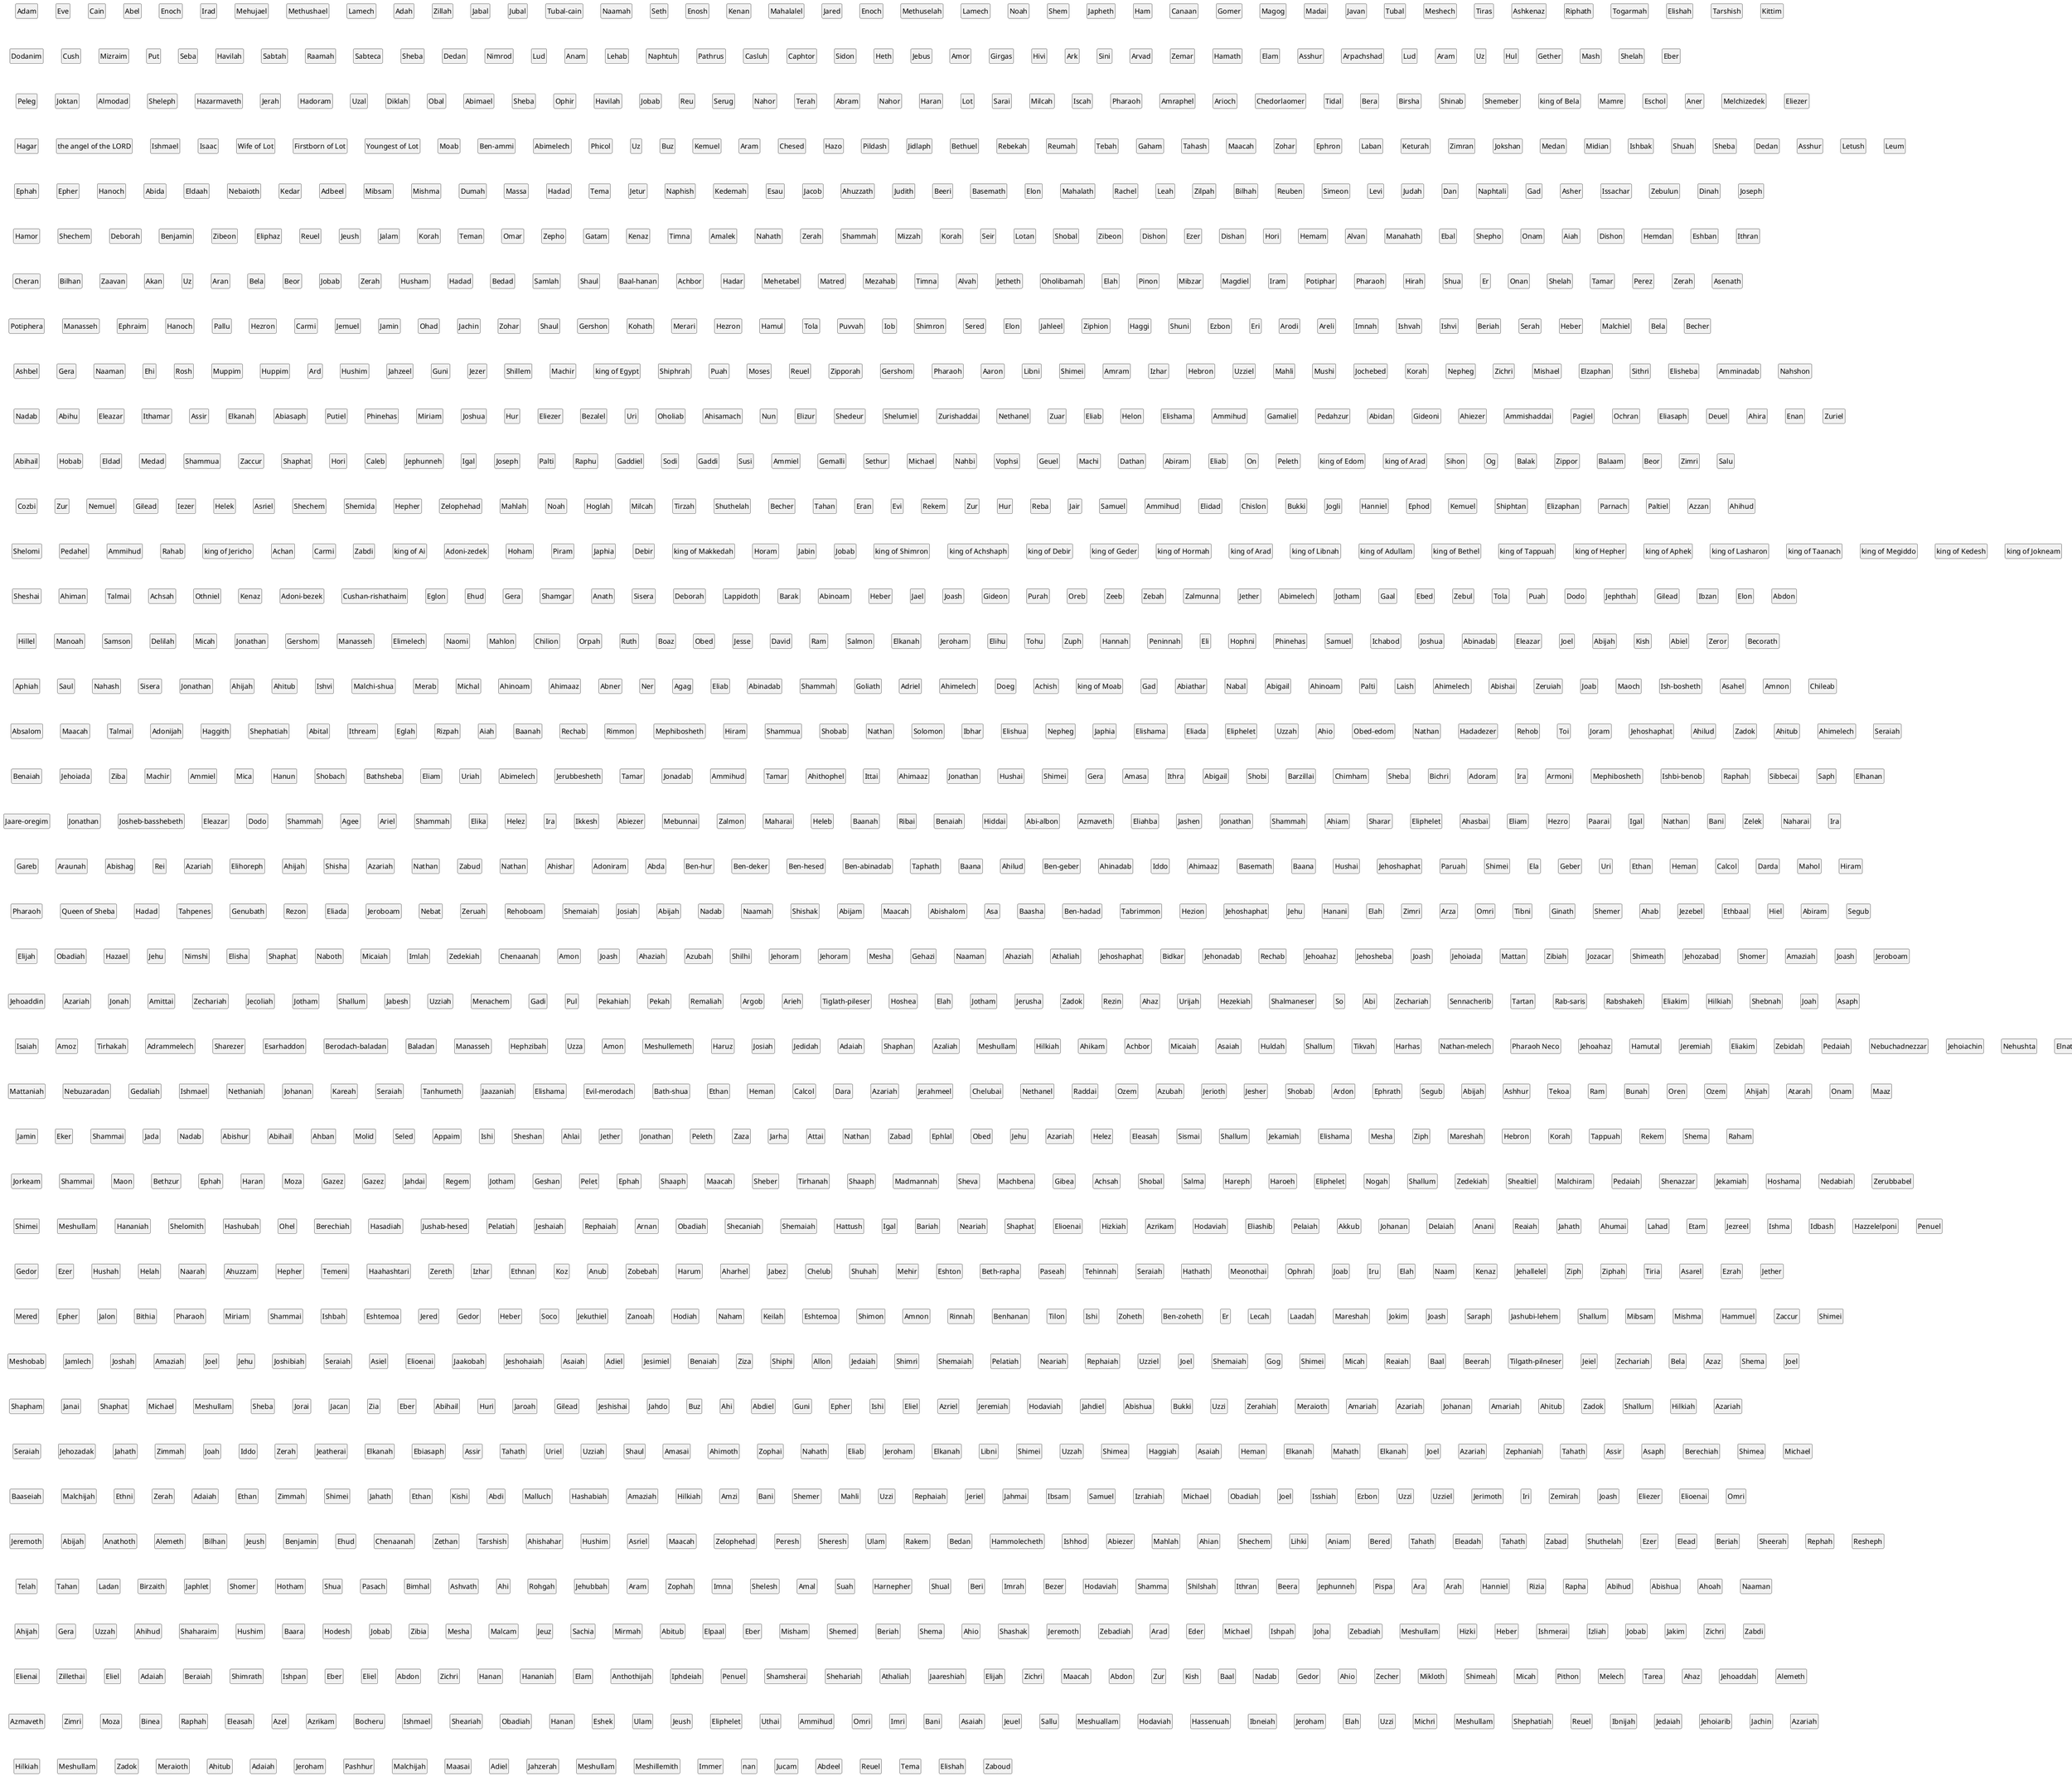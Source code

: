 @startuml

skinparam monochrome true
hide empty members
hide circle

class "Adam" as Adam_1
class "Eve" as Eve_1
class "Cain" as Cain_1
class "Abel" as Abel_1
class "Enoch" as Enoch_1
class "Irad" as Irad_1
class "Mehujael" as Mehujael_1
class "Methushael" as Methushael_1
class "Lamech" as Lamech_1
class "Adah" as Adah_1
class "Zillah" as Zillah_1
class "Jabal" as Jabal_1
class "Jubal" as Jubal_1
class "Tubal-cain" as Tubal-cain_1
class "Naamah" as Naamah_1
class "Seth" as Seth_1
class "Enosh" as Enosh_1
class "Kenan" as Kenan_1
class "Mahalalel" as Mahalalel_1
class "Jared" as Jared_1
class "Enoch" as Enoch_2
class "Methuselah" as Methuselah_1
class "Lamech" as Lamech_2
class "Noah" as Noah_1
class "Shem" as Shem_1
class "Japheth" as Japheth_1
class "Ham" as Ham_1
class "Canaan" as Canaan_1
class "Gomer" as Gomer_1
class "Magog" as Magog_1
class "Madai" as Madai_1
class "Javan" as Javan_1
class "Tubal" as Tubal_1
class "Meshech" as Meshech_1
class "Tiras" as Tiras_1
class "Ashkenaz" as Ashkenaz_1
class "Riphath" as Riphath_1
class "Togarmah" as Togarmah_1
class "Elishah" as Elishah_1
class "Tarshish" as Tarshish_1
class "Kittim" as Kittim_1
class "Dodanim" as Dodanim_1
class "Cush" as Cush_1
class "Mizraim" as Mizraim_1
class "Put" as Put_1
class "Seba" as Seba_1
class "Havilah" as Havilah_1
class "Sabtah" as Sabtah_1
class "Raamah" as Raamah_1
class "Sabteca" as Sabteca_1
class "Sheba" as Sheba_1
class "Dedan" as Dedan_1
class "Nimrod" as Nimrod_1
class "Lud" as Lud_1
class "Anam" as Anam_1
class "Lehab" as Lehab_1
class "Naphtuh" as Naphtuh_1
class "Pathrus" as Pathrus_1
class "Casluh" as Casluh_1
class "Caphtor" as Caphtor_1
class "Sidon" as Sidon_1
class "Heth" as Heth_1
class "Jebus" as Jebus_1
class "Amor" as Amor_1
class "Girgas" as Girgas_1
class "Hivi" as Hivi_1
class "Ark" as Ark_1
class "Sini" as Sini_1
class "Arvad" as Arvad_1
class "Zemar" as Zemar_1
class "Hamath" as Hamath_1
class "Elam" as Elam_1
class "Asshur" as Asshur_1
class "Arpachshad" as Arpachshad_1
class "Lud" as Lud_2
class "Aram" as Aram_1
class "Uz" as Uz_1
class "Hul" as Hul_1
class "Gether" as Gether_1
class "Mash" as Mash_1
class "Shelah" as Shelah_1
class "Eber" as Eber_1
class "Peleg" as Peleg_1
class "Joktan" as Joktan_1
class "Almodad" as Almodad_1
class "Sheleph" as Sheleph_1
class "Hazarmaveth" as Hazarmaveth_1
class "Jerah" as Jerah_1
class "Hadoram" as Hadoram_1
class "Uzal" as Uzal_1
class "Diklah" as Diklah_1
class "Obal" as Obal_1
class "Abimael" as Abimael_1
class "Sheba" as Sheba_2
class "Ophir" as Ophir_1
class "Havilah" as Havilah_2
class "Jobab" as Jobab_1
class "Reu" as Reu_1
class "Serug" as Serug_1
class "Nahor" as Nahor_1
class "Terah" as Terah_1
class "Abram" as Abram_1
class "Nahor" as Nahor_2
class "Haran" as Haran_1
class "Lot" as Lot_1
class "Sarai" as Sarai_1
class "Milcah" as Milcah_1
class "Iscah" as Iscah_1
class "Pharaoh" as Pharaoh_1
class "Amraphel" as Amraphel_1
class "Arioch" as Arioch_1
class "Chedorlaomer" as Chedorlaomer_1
class "Tidal" as Tidal_1
class "Bera" as Bera_1
class "Birsha" as Birsha_1
class "Shinab" as Shinab_1
class "Shemeber" as Shemeber_1
class "king of Bela" as king_of_Bela_1
class "Mamre" as Mamre_1
class "Eschol" as Eschol_1
class "Aner" as Aner_1
class "Melchizedek" as Melchizedek_1
class "Eliezer" as Eliezer_1
class "Hagar" as Hagar_1
class "the angel of the LORD" as the_angel_of_the_LORD_1
class "Ishmael" as Ishmael_1
class "Isaac" as Isaac_1
class "Wife of Lot" as Wife_of_Lot_1
class "Firstborn of Lot" as Firstborn_of_Lot_1
class "Youngest of Lot" as Youngest_of_Lot_1
class "Moab" as Moab_1
class "Ben-ammi" as Ben-ammi_1
class "Abimelech" as Abimelech_1
class "Phicol" as Phicol_1
class "Uz" as Uz_2
class "Buz" as Buz_1
class "Kemuel" as Kemuel_1
class "Aram" as Aram_2
class "Chesed" as Chesed_1
class "Hazo" as Hazo_1
class "Pildash" as Pildash_1
class "Jidlaph" as Jidlaph_1
class "Bethuel" as Bethuel_1
class "Rebekah" as Rebekah_1
class "Reumah" as Reumah_1
class "Tebah" as Tebah_1
class "Gaham" as Gaham_1
class "Tahash" as Tahash_1
class "Maacah" as Maacah_1
class "Zohar" as Zohar_1
class "Ephron" as Ephron_1
class "Laban" as Laban_1
class "Keturah" as Keturah_1
class "Zimran" as Zimran_1
class "Jokshan" as Jokshan_1
class "Medan" as Medan_1
class "Midian" as Midian_1
class "Ishbak" as Ishbak_1
class "Shuah" as Shuah_1
class "Sheba" as Sheba_3
class "Dedan" as Dedan_2
class "Asshur" as Asshur_2
class "Letush" as Letush_1
class "Leum" as Leum_1
class "Ephah" as Ephah_1
class "Epher" as Epher_1
class "Hanoch" as Hanoch_1
class "Abida" as Abida_1
class "Eldaah" as Eldaah_1
class "Nebaioth" as Nebaioth_1
class "Kedar" as Kedar_1
class "Adbeel" as Adbeel_1
class "Mibsam" as Mibsam_1
class "Mishma" as Mishma_1
class "Dumah" as Dumah_1
class "Massa" as Massa_1
class "Hadad" as Hadad_1
class "Tema" as Tema_1
class "Jetur" as Jetur_1
class "Naphish" as Naphish_1
class "Kedemah" as Kedemah_1
class "Esau" as Esau_1
class "Jacob" as Jacob_1
class "Ahuzzath" as Ahuzzath_1
class "Judith" as Judith_1
class "Beeri" as Beeri_1
class "Basemath" as Basemath_1
class "Elon" as Elon_1
class "Mahalath" as Mahalath_1
class "Rachel" as Rachel_1
class "Leah" as Leah_1
class "Zilpah" as Zilpah_1
class "Bilhah" as Bilhah_1
class "Reuben" as Reuben_1
class "Simeon" as Simeon_1
class "Levi" as Levi_1
class "Judah" as Judah_1
class "Dan" as Dan_1
class "Naphtali" as Naphtali_1
class "Gad" as Gad_1
class "Asher" as Asher_1
class "Issachar" as Issachar_1
class "Zebulun" as Zebulun_1
class "Dinah" as Dinah_1
class "Joseph" as Joseph_1
class "Hamor" as Hamor_1
class "Shechem" as Shechem_1
class "Deborah" as Deborah_1
class "Benjamin" as Benjamin_1
class "Zibeon" as Zibeon_1
class "Eliphaz" as Eliphaz_1
class "Reuel" as Reuel_1
class "Jeush" as Jeush_1
class "Jalam" as Jalam_1
class "Korah" as Korah_1
class "Teman" as Teman_1
class "Omar" as Omar_1
class "Zepho" as Zepho_1
class "Gatam" as Gatam_1
class "Kenaz" as Kenaz_1
class "Timna" as Timna_1
class "Amalek" as Amalek_1
class "Nahath" as Nahath_1
class "Zerah" as Zerah_1
class "Shammah" as Shammah_1
class "Mizzah" as Mizzah_1
class "Korah" as Korah_2
class "Seir" as Seir_1
class "Lotan" as Lotan_1
class "Shobal" as Shobal_1
class "Zibeon" as Zibeon_2
class "Dishon" as Dishon_1
class "Ezer" as Ezer_1
class "Dishan" as Dishan_1
class "Hori" as Hori_1
class "Hemam" as Hemam_1
class "Alvan" as Alvan_1
class "Manahath" as Manahath_1
class "Ebal" as Ebal_1
class "Shepho" as Shepho_1
class "Onam" as Onam_1
class "Aiah" as Aiah_1
class "Dishon" as Dishon_2
class "Hemdan" as Hemdan_1
class "Eshban" as Eshban_1
class "Ithran" as Ithran_1
class "Cheran" as Cheran_1
class "Bilhan" as Bilhan_1
class "Zaavan" as Zaavan_1
class "Akan" as Akan_1
class "Uz" as Uz_3
class "Aran" as Aran_1
class "Bela" as Bela_1
class "Beor" as Beor_1
class "Jobab" as Jobab_2
class "Zerah" as Zerah_2
class "Husham" as Husham_1
class "Hadad" as Hadad_2
class "Bedad" as Bedad_1
class "Samlah" as Samlah_1
class "Shaul" as Shaul_1
class "Baal-hanan" as Baal-hanan_1
class "Achbor" as Achbor_1
class "Hadar" as Hadar_1
class "Mehetabel" as Mehetabel_1
class "Matred" as Matred_1
class "Mezahab" as Mezahab_1
class "Timna" as Timna_2
class "Alvah" as Alvah_1
class "Jetheth" as Jetheth_1
class "Oholibamah" as Oholibamah_1
class "Elah" as Elah_1
class "Pinon" as Pinon_1
class "Mibzar" as Mibzar_1
class "Magdiel" as Magdiel_1
class "Iram" as Iram_1
class "Potiphar" as Potiphar_1
class "Pharaoh" as Pharaoh_2
class "Hirah" as Hirah_1
class "Shua" as Shua_1
class "Er" as Er_1
class "Onan" as Onan_1
class "Shelah" as Shelah_2
class "Tamar" as Tamar_1
class "Perez" as Perez_1
class "Zerah" as Zerah_3
class "Asenath" as Asenath_1
class "Potiphera" as Potiphera_1
class "Manasseh" as Manasseh_1
class "Ephraim" as Ephraim_1
class "Hanoch" as Hanoch_2
class "Pallu" as Pallu_1
class "Hezron" as Hezron_1
class "Carmi" as Carmi_1
class "Jemuel" as Jemuel_1
class "Jamin" as Jamin_1
class "Ohad" as Ohad_1
class "Jachin" as Jachin_1
class "Zohar" as Zohar_2
class "Shaul" as Shaul_2
class "Gershon" as Gershon_1
class "Kohath" as Kohath_1
class "Merari" as Merari_1
class "Hezron" as Hezron_2
class "Hamul" as Hamul_1
class "Tola" as Tola_1
class "Puvvah" as Puvvah_1
class "Iob" as Iob_1
class "Shimron" as Shimron_1
class "Sered" as Sered_1
class "Elon" as Elon_2
class "Jahleel" as Jahleel_1
class "Ziphion" as Ziphion_1
class "Haggi" as Haggi_1
class "Shuni" as Shuni_1
class "Ezbon" as Ezbon_1
class "Eri" as Eri_1
class "Arodi" as Arodi_1
class "Areli" as Areli_1
class "Imnah" as Imnah_1
class "Ishvah" as Ishvah_1
class "Ishvi" as Ishvi_1
class "Beriah" as Beriah_1
class "Serah" as Serah_1
class "Heber" as Heber_1
class "Malchiel" as Malchiel_1
class "Bela" as Bela_2
class "Becher" as Becher_1
class "Ashbel" as Ashbel_1
class "Gera" as Gera_1
class "Naaman" as Naaman_1
class "Ehi" as Ehi_1
class "Rosh" as Rosh_1
class "Muppim" as Muppim_1
class "Huppim" as Huppim_1
class "Ard" as Ard_1
class "Hushim" as Hushim_1
class "Jahzeel" as Jahzeel_1
class "Guni" as Guni_1
class "Jezer" as Jezer_1
class "Shillem" as Shillem_1
class "Machir" as Machir_1
class "king of Egypt" as king_of_Egypt_1
class "Shiphrah" as Shiphrah_1
class "Puah" as Puah_1
class "Moses" as Moses_1
class "Reuel" as Reuel_2
class "Zipporah" as Zipporah_1
class "Gershom" as Gershom_1
class "Pharaoh" as Pharaoh_3
class "Aaron" as Aaron_1
class "Libni" as Libni_1
class "Shimei" as Shimei_1
class "Amram" as Amram_1
class "Izhar" as Izhar_1
class "Hebron" as Hebron_1
class "Uzziel" as Uzziel_1
class "Mahli" as Mahli_1
class "Mushi" as Mushi_1
class "Jochebed" as Jochebed_1
class "Korah" as Korah_3
class "Nepheg" as Nepheg_1
class "Zichri" as Zichri_1
class "Mishael" as Mishael_1
class "Elzaphan" as Elzaphan_1
class "Sithri" as Sithri_1
class "Elisheba" as Elisheba_1
class "Amminadab" as Amminadab_1
class "Nahshon" as Nahshon_1
class "Nadab" as Nadab_1
class "Abihu" as Abihu_1
class "Eleazar" as Eleazar_1
class "Ithamar" as Ithamar_1
class "Assir" as Assir_1
class "Elkanah" as Elkanah_1
class "Abiasaph" as Abiasaph_1
class "Putiel" as Putiel_1
class "Phinehas" as Phinehas_1
class "Miriam" as Miriam_1
class "Joshua" as Joshua_1
class "Hur" as Hur_1
class "Eliezer" as Eliezer_2
class "Bezalel" as Bezalel_1
class "Uri" as Uri_1
class "Oholiab" as Oholiab_1
class "Ahisamach" as Ahisamach_1
class "Nun" as Nun_1
class "Elizur" as Elizur_1
class "Shedeur" as Shedeur_1
class "Shelumiel" as Shelumiel_1
class "Zurishaddai" as Zurishaddai_1
class "Nethanel" as Nethanel_1
class "Zuar" as Zuar_1
class "Eliab" as Eliab_1
class "Helon" as Helon_1
class "Elishama" as Elishama_1
class "Ammihud" as Ammihud_1
class "Gamaliel" as Gamaliel_1
class "Pedahzur" as Pedahzur_1
class "Abidan" as Abidan_1
class "Gideoni" as Gideoni_1
class "Ahiezer" as Ahiezer_1
class "Ammishaddai" as Ammishaddai_1
class "Pagiel" as Pagiel_1
class "Ochran" as Ochran_1
class "Eliasaph" as Eliasaph_1
class "Deuel" as Deuel_1
class "Ahira" as Ahira_1
class "Enan" as Enan_1
class "Zuriel" as Zuriel_1
class "Abihail" as Abihail_1
class "Hobab" as Hobab_1
class "Eldad" as Eldad_1
class "Medad" as Medad_1
class "Shammua" as Shammua_1
class "Zaccur" as Zaccur_1
class "Shaphat" as Shaphat_1
class "Hori" as Hori_2
class "Caleb" as Caleb_1
class "Jephunneh" as Jephunneh_1
class "Igal" as Igal_1
class "Joseph" as Joseph_2
class "Palti" as Palti_1
class "Raphu" as Raphu_1
class "Gaddiel" as Gaddiel_1
class "Sodi" as Sodi_1
class "Gaddi" as Gaddi_1
class "Susi" as Susi_1
class "Ammiel" as Ammiel_1
class "Gemalli" as Gemalli_1
class "Sethur" as Sethur_1
class "Michael" as Michael_1
class "Nahbi" as Nahbi_1
class "Vophsi" as Vophsi_1
class "Geuel" as Geuel_1
class "Machi" as Machi_1
class "Dathan" as Dathan_1
class "Abiram" as Abiram_1
class "Eliab" as Eliab_2
class "On" as On_1
class "Peleth" as Peleth_1
class "king of Edom" as king_of_Edom_1
class "king of Arad" as king_of_Arad_1
class "Sihon" as Sihon_1
class "Og" as Og_1
class "Balak" as Balak_1
class "Zippor" as Zippor_1
class "Balaam" as Balaam_1
class "Beor" as Beor_2
class "Zimri" as Zimri_1
class "Salu" as Salu_1
class "Cozbi" as Cozbi_1
class "Zur" as Zur_1
class "Nemuel" as Nemuel_1
class "Gilead" as Gilead_1
class "Iezer" as Iezer_1
class "Helek" as Helek_1
class "Asriel" as Asriel_1
class "Shechem" as Shechem_2
class "Shemida" as Shemida_1
class "Hepher" as Hepher_1
class "Zelophehad" as Zelophehad_1
class "Mahlah" as Mahlah_1
class "Noah" as Noah_2
class "Hoglah" as Hoglah_1
class "Milcah" as Milcah_2
class "Tirzah" as Tirzah_1
class "Shuthelah" as Shuthelah_1
class "Becher" as Becher_2
class "Tahan" as Tahan_1
class "Eran" as Eran_1
class "Evi" as Evi_1
class "Rekem" as Rekem_1
class "Zur" as Zur_2
class "Hur" as Hur_2
class "Reba" as Reba_1
class "Jair" as Jair_1
class "Samuel" as Samuel_1
class "Ammihud" as Ammihud_2
class "Elidad" as Elidad_1
class "Chislon" as Chislon_1
class "Bukki" as Bukki_1
class "Jogli" as Jogli_1
class "Hanniel" as Hanniel_1
class "Ephod" as Ephod_1
class "Kemuel" as Kemuel_2
class "Shiphtan" as Shiphtan_1
class "Elizaphan" as Elizaphan_1
class "Parnach" as Parnach_1
class "Paltiel" as Paltiel_1
class "Azzan" as Azzan_1
class "Ahihud" as Ahihud_1
class "Shelomi" as Shelomi_1
class "Pedahel" as Pedahel_1
class "Ammihud" as Ammihud_3
class "Rahab" as Rahab_1
class "king of Jericho" as king_of_Jericho_1
class "Achan" as Achan_1
class "Carmi" as Carmi_2
class "Zabdi" as Zabdi_1
class "king of Ai" as king_of_Ai_1
class "Adoni-zedek" as Adoni-zedek_1
class "Hoham" as Hoham_1
class "Piram" as Piram_1
class "Japhia" as Japhia_1
class "Debir" as Debir_1
class "king of Makkedah" as king_of_Makkedah_1
class "Horam" as Horam_1
class "Jabin" as Jabin_1
class "Jobab" as Jobab_3
class "king of Shimron" as king_of_Shimron_1
class "king of Achshaph" as king_of_Achshaph_1
class "king of Debir" as king_of_Debir_1
class "king of Geder" as king_of_Geder_1
class "king of Hormah" as king_of_Hormah_1
class "king of Arad" as king_of_Arad_2
class "king of Libnah" as king_of_Libnah_1
class "king of Adullam" as king_of_Adullam_1
class "king of Bethel" as king_of_Bethel_1
class "king of Tappuah" as king_of_Tappuah_1
class "king of Hepher" as king_of_Hepher_1
class "king of Aphek" as king_of_Aphek_1
class "king of Lasharon" as king_of_Lasharon_1
class "king of Taanach" as king_of_Taanach_1
class "king of Megiddo" as king_of_Megiddo_1
class "king of Kedesh" as king_of_Kedesh_1
class "king of Jokneam" as king_of_Jokneam_1
class "king of Dor" as king_of_Dor_1
class "king of Goiim in Gilgal" as king_of_Goiim_in_Gilgal_1
class "king of Tirzah" as king_of_Tirzah_1
class "Arba" as Arba_1
class "Bohan" as Bohan_1
class "Anak" as Anak_1
class "Sheshai" as Sheshai_1
class "Ahiman" as Ahiman_1
class "Talmai" as Talmai_1
class "Achsah" as Achsah_1
class "Othniel" as Othniel_1
class "Kenaz" as Kenaz_2
class "Adoni-bezek" as Adoni-bezek_1
class "Cushan-rishathaim" as Cushan-rishathaim_1
class "Eglon" as Eglon_1
class "Ehud" as Ehud_1
class "Gera" as Gera_2
class "Shamgar" as Shamgar_1
class "Anath" as Anath_1
class "Sisera" as Sisera_1
class "Deborah" as Deborah_2
class "Lappidoth" as Lappidoth_1
class "Barak" as Barak_1
class "Abinoam" as Abinoam_1
class "Heber" as Heber_2
class "Jael" as Jael_1
class "Joash" as Joash_1
class "Gideon" as Gideon_1
class "Purah" as Purah_1
class "Oreb" as Oreb_1
class "Zeeb" as Zeeb_1
class "Zebah" as Zebah_1
class "Zalmunna" as Zalmunna_1
class "Jether" as Jether_1
class "Abimelech" as Abimelech_2
class "Jotham" as Jotham_1
class "Gaal" as Gaal_1
class "Ebed" as Ebed_1
class "Zebul" as Zebul_1
class "Tola" as Tola_2
class "Puah" as Puah_2
class "Dodo" as Dodo_1
class "Jephthah" as Jephthah_1
class "Gilead" as Gilead_2
class "Ibzan" as Ibzan_1
class "Elon" as Elon_3
class "Abdon" as Abdon_1
class "Hillel" as Hillel_1
class "Manoah" as Manoah_1
class "Samson" as Samson_1
class "Delilah" as Delilah_1
class "Micah" as Micah_1
class "Jonathan" as Jonathan_1
class "Gershom" as Gershom_2
class "Manasseh" as Manasseh_2
class "Elimelech" as Elimelech_1
class "Naomi" as Naomi_1
class "Mahlon" as Mahlon_1
class "Chilion" as Chilion_1
class "Orpah" as Orpah_1
class "Ruth" as Ruth_1
class "Boaz" as Boaz_1
class "Obed" as Obed_1
class "Jesse" as Jesse_1
class "David" as David_1
class "Ram" as Ram_1
class "Salmon" as Salmon_1
class "Elkanah" as Elkanah_2
class "Jeroham" as Jeroham_1
class "Elihu" as Elihu_1
class "Tohu" as Tohu_1
class "Zuph" as Zuph_1
class "Hannah" as Hannah_1
class "Peninnah" as Peninnah_1
class "Eli" as Eli_1
class "Hophni" as Hophni_1
class "Phinehas" as Phinehas_2
class "Samuel" as Samuel_2
class "Ichabod" as Ichabod_1
class "Joshua" as Joshua_2
class "Abinadab" as Abinadab_1
class "Eleazar" as Eleazar_2
class "Joel" as Joel_1
class "Abijah" as Abijah_1
class "Kish" as Kish_1
class "Abiel" as Abiel_1
class "Zeror" as Zeror_1
class "Becorath" as Becorath_1
class "Aphiah" as Aphiah_1
class "Saul" as Saul_1
class "Nahash" as Nahash_1
class "Sisera" as Sisera_2
class "Jonathan" as Jonathan_2
class "Ahijah" as Ahijah_1
class "Ahitub" as Ahitub_1
class "Ishvi" as Ishvi_2
class "Malchi-shua" as Malchi-shua_1
class "Merab" as Merab_1
class "Michal" as Michal_1
class "Ahinoam" as Ahinoam_1
class "Ahimaaz" as Ahimaaz_1
class "Abner" as Abner_1
class "Ner" as Ner_1
class "Agag" as Agag_1
class "Eliab" as Eliab_3
class "Abinadab" as Abinadab_2
class "Shammah" as Shammah_2
class "Goliath" as Goliath_1
class "Adriel" as Adriel_1
class "Ahimelech" as Ahimelech_1
class "Doeg" as Doeg_1
class "Achish" as Achish_1
class "king of Moab" as king_of_Moab_1
class "Gad" as Gad_2
class "Abiathar" as Abiathar_1
class "Nabal" as Nabal_1
class "Abigail" as Abigail_1
class "Ahinoam" as Ahinoam_2
class "Palti" as Palti_2
class "Laish" as Laish_1
class "Ahimelech" as Ahimelech_2
class "Abishai" as Abishai_1
class "Zeruiah" as Zeruiah_1
class "Joab" as Joab_1
class "Maoch" as Maoch_1
class "Ish-bosheth" as Ish-bosheth_1
class "Asahel" as Asahel_1
class "Amnon" as Amnon_1
class "Chileab" as Chileab_1
class "Absalom" as Absalom_1
class "Maacah" as Maacah_2
class "Talmai" as Talmai_2
class "Adonijah" as Adonijah_1
class "Haggith" as Haggith_1
class "Shephatiah" as Shephatiah_1
class "Abital" as Abital_1
class "Ithream" as Ithream_1
class "Eglah" as Eglah_1
class "Rizpah" as Rizpah_1
class "Aiah" as Aiah_2
class "Baanah" as Baanah_1
class "Rechab" as Rechab_1
class "Rimmon" as Rimmon_1
class "Mephibosheth" as Mephibosheth_1
class "Hiram" as Hiram_1
class "Shammua" as Shammua_2
class "Shobab" as Shobab_1
class "Nathan" as Nathan_1
class "Solomon" as Solomon_1
class "Ibhar" as Ibhar_1
class "Elishua" as Elishua_1
class "Nepheg" as Nepheg_2
class "Japhia" as Japhia_2
class "Elishama" as Elishama_2
class "Eliada" as Eliada_1
class "Eliphelet" as Eliphelet_1
class "Uzzah" as Uzzah_1
class "Ahio" as Ahio_1
class "Obed-edom" as Obed-edom_1
class "Nathan" as Nathan_2
class "Hadadezer" as Hadadezer_1
class "Rehob" as Rehob_1
class "Toi" as Toi_1
class "Joram" as Joram_1
class "Jehoshaphat" as Jehoshaphat_1
class "Ahilud" as Ahilud_1
class "Zadok" as Zadok_1
class "Ahitub" as Ahitub_2
class "Ahimelech" as Ahimelech_3
class "Seraiah" as Seraiah_1
class "Benaiah" as Benaiah_1
class "Jehoiada" as Jehoiada_1
class "Ziba" as Ziba_1
class "Machir" as Machir_2
class "Ammiel" as Ammiel_2
class "Mica" as Mica_1
class "Hanun" as Hanun_1
class "Shobach" as Shobach_1
class "Bathsheba" as Bathsheba_1
class "Eliam" as Eliam_1
class "Uriah" as Uriah_1
class "Abimelech" as Abimelech_3
class "Jerubbesheth" as Jerubbesheth_1
class "Tamar" as Tamar_2
class "Jonadab" as Jonadab_1
class "Ammihud" as Ammihud_4
class "Tamar" as Tamar_3
class "Ahithophel" as Ahithophel_1
class "Ittai" as Ittai_1
class "Ahimaaz" as Ahimaaz_2
class "Jonathan" as Jonathan_3
class "Hushai" as Hushai_1
class "Shimei" as Shimei_2
class "Gera" as Gera_3
class "Amasa" as Amasa_1
class "Ithra" as Ithra_1
class "Abigail" as Abigail_2
class "Shobi" as Shobi_1
class "Barzillai" as Barzillai_1
class "Chimham" as Chimham_1
class "Sheba" as Sheba_4
class "Bichri" as Bichri_1
class "Adoram" as Adoram_1
class "Ira" as Ira_1
class "Armoni" as Armoni_1
class "Mephibosheth" as Mephibosheth_2
class "Ishbi-benob" as Ishbi-benob_1
class "Raphah" as Raphah_1
class "Sibbecai" as Sibbecai_1
class "Saph" as Saph_1
class "Elhanan" as Elhanan_1
class "Jaare-oregim" as Jaare-oregim_1
class "Jonathan" as Jonathan_4
class "Josheb-basshebeth" as Josheb-basshebeth_1
class "Eleazar" as Eleazar_3
class "Dodo" as Dodo_2
class "Shammah" as Shammah_3
class "Agee" as Agee_1
class "Ariel" as Ariel_1
class "Shammah" as Shammah_4
class "Elika" as Elika_1
class "Helez" as Helez_1
class "Ira" as Ira_2
class "Ikkesh" as Ikkesh_1
class "Abiezer" as Abiezer_1
class "Mebunnai" as Mebunnai_1
class "Zalmon" as Zalmon_1
class "Maharai" as Maharai_1
class "Heleb" as Heleb_1
class "Baanah" as Baanah_2
class "Ribai" as Ribai_1
class "Benaiah" as Benaiah_2
class "Hiddai" as Hiddai_1
class "Abi-albon" as Abi-albon_1
class "Azmaveth" as Azmaveth_1
class "Eliahba" as Eliahba_1
class "Jashen" as Jashen_1
class "Jonathan" as Jonathan_5
class "Shammah" as Shammah_5
class "Ahiam" as Ahiam_1
class "Sharar" as Sharar_1
class "Eliphelet" as Eliphelet_2
class "Ahasbai" as Ahasbai_1
class "Eliam" as Eliam_2
class "Hezro" as Hezro_1
class "Paarai" as Paarai_1
class "Igal" as Igal_2
class "Nathan" as Nathan_3
class "Bani" as Bani_1
class "Zelek" as Zelek_1
class "Naharai" as Naharai_1
class "Ira" as Ira_3
class "Gareb" as Gareb_1
class "Araunah" as Araunah_1
class "Abishag" as Abishag_1
class "Rei" as Rei_1
class "Azariah" as Azariah_1
class "Elihoreph" as Elihoreph_1
class "Ahijah" as Ahijah_2
class "Shisha" as Shisha_1
class "Azariah" as Azariah_2
class "Nathan" as Nathan_4
class "Zabud" as Zabud_1
class "Nathan" as Nathan_5
class "Ahishar" as Ahishar_1
class "Adoniram" as Adoniram_1
class "Abda" as Abda_1
class "Ben-hur" as Ben-hur_1
class "Ben-deker" as Ben-deker_1
class "Ben-hesed" as Ben-hesed_1
class "Ben-abinadab" as Ben-abinadab_1
class "Taphath" as Taphath_1
class "Baana" as Baana_1
class "Ahilud" as Ahilud_2
class "Ben-geber" as Ben-geber_1
class "Ahinadab" as Ahinadab_1
class "Iddo" as Iddo_1
class "Ahimaaz" as Ahimaaz_3
class "Basemath" as Basemath_2
class "Baana" as Baana_2
class "Hushai" as Hushai_2
class "Jehoshaphat" as Jehoshaphat_2
class "Paruah" as Paruah_1
class "Shimei" as Shimei_3
class "Ela" as Ela_1
class "Geber" as Geber_1
class "Uri" as Uri_2
class "Ethan" as Ethan_1
class "Heman" as Heman_1
class "Calcol" as Calcol_1
class "Darda" as Darda_1
class "Mahol" as Mahol_1
class "Hiram" as Hiram_2
class "Pharaoh" as Pharaoh_4
class "Queen of Sheba" as Queen_of_Sheba_1
class "Hadad" as Hadad_3
class "Tahpenes" as Tahpenes_1
class "Genubath" as Genubath_1
class "Rezon" as Rezon_1
class "Eliada" as Eliada_2
class "Jeroboam" as Jeroboam_1
class "Nebat" as Nebat_1
class "Zeruah" as Zeruah_1
class "Rehoboam" as Rehoboam_1
class "Shemaiah" as Shemaiah_1
class "Josiah" as Josiah_1
class "Abijah" as Abijah_2
class "Nadab" as Nadab_2
class "Naamah" as Naamah_2
class "Shishak" as Shishak_1
class "Abijam" as Abijam_1
class "Maacah" as Maacah_3
class "Abishalom" as Abishalom_1
class "Asa" as Asa_1
class "Baasha" as Baasha_1
class "Ben-hadad" as Ben-hadad_1
class "Tabrimmon" as Tabrimmon_1
class "Hezion" as Hezion_1
class "Jehoshaphat" as Jehoshaphat_3
class "Jehu" as Jehu_1
class "Hanani" as Hanani_1
class "Elah" as Elah_2
class "Zimri" as Zimri_2
class "Arza" as Arza_1
class "Omri" as Omri_1
class "Tibni" as Tibni_1
class "Ginath" as Ginath_1
class "Shemer" as Shemer_1
class "Ahab" as Ahab_1
class "Jezebel" as Jezebel_1
class "Ethbaal" as Ethbaal_1
class "Hiel" as Hiel_1
class "Abiram" as Abiram_2
class "Segub" as Segub_1
class "Elijah" as Elijah_1
class "Obadiah" as Obadiah_1
class "Hazael" as Hazael_1
class "Jehu" as Jehu_2
class "Nimshi" as Nimshi_1
class "Elisha" as Elisha_1
class "Shaphat" as Shaphat_2
class "Naboth" as Naboth_1
class "Micaiah" as Micaiah_1
class "Imlah" as Imlah_1
class "Zedekiah" as Zedekiah_1
class "Chenaanah" as Chenaanah_1
class "Amon" as Amon_1
class "Joash" as Joash_2
class "Ahaziah" as Ahaziah_1
class "Azubah" as Azubah_1
class "Shilhi" as Shilhi_1
class "Jehoram" as Jehoram_1
class "Jehoram" as Jehoram_2
class "Mesha" as Mesha_1
class "Gehazi" as Gehazi_1
class "Naaman" as Naaman_2
class "Ahaziah" as Ahaziah_2
class "Athaliah" as Athaliah_1
class "Jehoshaphat" as Jehoshaphat_4
class "Bidkar" as Bidkar_1
class "Jehonadab" as Jehonadab_1
class "Rechab" as Rechab_2
class "Jehoahaz" as Jehoahaz_1
class "Jehosheba" as Jehosheba_1
class "Joash" as Joash_3
class "Jehoiada" as Jehoiada_2
class "Mattan" as Mattan_1
class "Zibiah" as Zibiah_1
class "Jozacar" as Jozacar_1
class "Shimeath" as Shimeath_1
class "Jehozabad" as Jehozabad_1
class "Shomer" as Shomer_1
class "Amaziah" as Amaziah_1
class "Joash" as Joash_4
class "Jeroboam" as Jeroboam_2
class "Jehoaddin" as Jehoaddin_1
class "Azariah" as Azariah_3
class "Jonah" as Jonah_1
class "Amittai" as Amittai_1
class "Zechariah" as Zechariah_1
class "Jecoliah" as Jecoliah_1
class "Jotham" as Jotham_2
class "Shallum" as Shallum_1
class "Jabesh" as Jabesh_1
class "Uzziah" as Uzziah_1
class "Menachem" as Menachem_1
class "Gadi" as Gadi_1
class "Pul" as Pul_1
class "Pekahiah" as Pekahiah_1
class "Pekah" as Pekah_1
class "Remaliah" as Remaliah_1
class "Argob" as Argob_1
class "Arieh" as Arieh_1
class "Tiglath-pileser" as Tiglath-pileser_1
class "Hoshea" as Hoshea_1
class "Elah" as Elah_3
class "Jotham" as Jotham_3
class "Jerusha" as Jerusha_1
class "Zadok" as Zadok_2
class "Rezin" as Rezin_1
class "Ahaz" as Ahaz_1
class "Urijah" as Urijah_1
class "Hezekiah" as Hezekiah_1
class "Shalmaneser" as Shalmaneser_1
class "So" as So_1
class "Abi" as Abi_1
class "Zechariah" as Zechariah_2
class "Sennacherib" as Sennacherib_1
class "Tartan" as Tartan_1
class "Rab-saris" as Rab-saris_1
class "Rabshakeh" as Rabshakeh_1
class "Eliakim" as Eliakim_1
class "Hilkiah" as Hilkiah_1
class "Shebnah" as Shebnah_1
class "Joah" as Joah_1
class "Asaph" as Asaph_1
class "Isaiah" as Isaiah_1
class "Amoz" as Amoz_1
class "Tirhakah" as Tirhakah_1
class "Adrammelech" as Adrammelech_1
class "Sharezer" as Sharezer_1
class "Esarhaddon" as Esarhaddon_1
class "Berodach-baladan" as Berodach-baladan_1
class "Baladan" as Baladan_1
class "Manasseh" as Manasseh_3
class "Hephzibah" as Hephzibah_1
class "Uzza" as Uzza_1
class "Amon" as Amon_2
class "Meshullemeth" as Meshullemeth_1
class "Haruz" as Haruz_1
class "Josiah" as Josiah_2
class "Jedidah" as Jedidah_1
class "Adaiah" as Adaiah_1
class "Shaphan" as Shaphan_1
class "Azaliah" as Azaliah_1
class "Meshullam" as Meshullam_1
class "Hilkiah" as Hilkiah_2
class "Ahikam" as Ahikam_1
class "Achbor" as Achbor_2
class "Micaiah" as Micaiah_2
class "Asaiah" as Asaiah_1
class "Huldah" as Huldah_1
class "Shallum" as Shallum_2
class "Tikvah" as Tikvah_1
class "Harhas" as Harhas_1
class "Nathan-melech" as Nathan-melech_1
class "Pharaoh Neco" as Pharaoh_Neco_1
class "Jehoahaz" as Jehoahaz_2
class "Hamutal" as Hamutal_1
class "Jeremiah" as Jeremiah_1
class "Eliakim" as Eliakim_2
class "Zebidah" as Zebidah_1
class "Pedaiah" as Pedaiah_1
class "Nebuchadnezzar" as Nebuchadnezzar_1
class "Jehoiachin" as Jehoiachin_1
class "Nehushta" as Nehushta_1
class "Elnathan" as Elnathan_1
class "Mattaniah" as Mattaniah_1
class "Nebuzaradan" as Nebuzaradan_1
class "Gedaliah" as Gedaliah_1
class "Ishmael" as Ishmael_2
class "Nethaniah" as Nethaniah_1
class "Johanan" as Johanan_1
class "Kareah" as Kareah_1
class "Seraiah" as Seraiah_2
class "Tanhumeth" as Tanhumeth_1
class "Jaazaniah" as Jaazaniah_1
class "Elishama" as Elishama_3
class "Evil-merodach" as Evil-merodach_1
class "Bath-shua" as Bath-shua_1
class "Ethan" as Ethan_2
class "Heman" as Heman_2
class "Calcol" as Calcol_2
class "Dara" as Dara_1
class "Azariah" as Azariah_4
class "Jerahmeel" as Jerahmeel_1
class "Chelubai" as Chelubai_1
class "Nethanel" as Nethanel_2
class "Raddai" as Raddai_1
class "Ozem" as Ozem_1
class "Azubah" as Azubah_2
class "Jerioth" as Jerioth_1
class "Jesher" as Jesher_1
class "Shobab" as Shobab_2
class "Ardon" as Ardon_1
class "Ephrath" as Ephrath_1
class "Segub" as Segub_2
class "Abijah" as Abijah_3
class "Ashhur" as Ashhur_1
class "Tekoa" as Tekoa_1
class "Ram" as Ram_2
class "Bunah" as Bunah_1
class "Oren" as Oren_1
class "Ozem" as Ozem_2
class "Ahijah" as Ahijah_3
class "Atarah" as Atarah_1
class "Onam" as Onam_2
class "Maaz" as Maaz_1
class "Jamin" as Jamin_2
class "Eker" as Eker_1
class "Shammai" as Shammai_1
class "Jada" as Jada_1
class "Nadab" as Nadab_3
class "Abishur" as Abishur_1
class "Abihail" as Abihail_2
class "Ahban" as Ahban_1
class "Molid" as Molid_1
class "Seled" as Seled_1
class "Appaim" as Appaim_1
class "Ishi" as Ishi_1
class "Sheshan" as Sheshan_1
class "Ahlai" as Ahlai_1
class "Jether" as Jether_2
class "Jonathan" as Jonathan_6
class "Peleth" as Peleth_2
class "Zaza" as Zaza_1
class "Jarha" as Jarha_1
class "Attai" as Attai_1
class "Nathan" as Nathan_6
class "Zabad" as Zabad_1
class "Ephlal" as Ephlal_1
class "Obed" as Obed_2
class "Jehu" as Jehu_3
class "Azariah" as Azariah_5
class "Helez" as Helez_2
class "Eleasah" as Eleasah_1
class "Sismai" as Sismai_1
class "Shallum" as Shallum_3
class "Jekamiah" as Jekamiah_1
class "Elishama" as Elishama_4
class "Mesha" as Mesha_2
class "Ziph" as Ziph_1
class "Mareshah" as Mareshah_1
class "Hebron" as Hebron_2
class "Korah" as Korah_4
class "Tappuah" as Tappuah_1
class "Rekem" as Rekem_2
class "Shema" as Shema_1
class "Raham" as Raham_1
class "Jorkeam" as Jorkeam_1
class "Shammai" as Shammai_2
class "Maon" as Maon_1
class "Bethzur" as Bethzur_1
class "Ephah" as Ephah_2
class "Haran" as Haran_2
class "Moza" as Moza_1
class "Gazez" as Gazez_1
class "Gazez" as Gazez_2
class "Jahdai" as Jahdai_1
class "Regem" as Regem_1
class "Jotham" as Jotham_4
class "Geshan" as Geshan_1
class "Pelet" as Pelet_1
class "Ephah" as Ephah_3
class "Shaaph" as Shaaph_1
class "Maacah" as Maacah_4
class "Sheber" as Sheber_1
class "Tirhanah" as Tirhanah_1
class "Shaaph" as Shaaph_2
class "Madmannah" as Madmannah_1
class "Sheva" as Sheva_1
class "Machbena" as Machbena_1
class "Gibea" as Gibea_1
class "Achsah" as Achsah_2
class "Shobal" as Shobal_2
class "Salma" as Salma_1
class "Hareph" as Hareph_1
class "Haroeh" as Haroeh_1
class "Eliphelet" as Eliphelet_3
class "Nogah" as Nogah_1
class "Shallum" as Shallum_4
class "Zedekiah" as Zedekiah_2
class "Shealtiel" as Shealtiel_1
class "Malchiram" as Malchiram_1
class "Pedaiah" as Pedaiah_2
class "Shenazzar" as Shenazzar_1
class "Jekamiah" as Jekamiah_2
class "Hoshama" as Hoshama_1
class "Nedabiah" as Nedabiah_1
class "Zerubbabel" as Zerubbabel_1
class "Shimei" as Shimei_4
class "Meshullam" as Meshullam_2
class "Hananiah" as Hananiah_1
class "Shelomith" as Shelomith_1
class "Hashubah" as Hashubah_1
class "Ohel" as Ohel_1
class "Berechiah" as Berechiah_1
class "Hasadiah" as Hasadiah_1
class "Jushab-hesed" as Jushab-hesed_1
class "Pelatiah" as Pelatiah_1
class "Jeshaiah" as Jeshaiah_1
class "Rephaiah" as Rephaiah_1
class "Arnan" as Arnan_1
class "Obadiah" as Obadiah_2
class "Shecaniah" as Shecaniah_1
class "Shemaiah" as Shemaiah_2
class "Hattush" as Hattush_1
class "Igal" as Igal_3
class "Bariah" as Bariah_1
class "Neariah" as Neariah_1
class "Shaphat" as Shaphat_3
class "Elioenai" as Elioenai_1
class "Hizkiah" as Hizkiah_1
class "Azrikam" as Azrikam_1
class "Hodaviah" as Hodaviah_1
class "Eliashib" as Eliashib_1
class "Pelaiah" as Pelaiah_1
class "Akkub" as Akkub_1
class "Johanan" as Johanan_2
class "Delaiah" as Delaiah_1
class "Anani" as Anani_1
class "Reaiah" as Reaiah_1
class "Jahath" as Jahath_1
class "Ahumai" as Ahumai_1
class "Lahad" as Lahad_1
class "Etam" as Etam_1
class "Jezreel" as Jezreel_1
class "Ishma" as Ishma_1
class "Idbash" as Idbash_1
class "Hazzelelponi" as Hazzelelponi_1
class "Penuel" as Penuel_1
class "Gedor" as Gedor_1
class "Ezer" as Ezer_2
class "Hushah" as Hushah_1
class "Helah" as Helah_1
class "Naarah" as Naarah_1
class "Ahuzzam" as Ahuzzam_1
class "Hepher" as Hepher_2
class "Temeni" as Temeni_1
class "Haahashtari" as Haahashtari_1
class "Zereth" as Zereth_1
class "Izhar" as Izhar_2
class "Ethnan" as Ethnan_1
class "Koz" as Koz_1
class "Anub" as Anub_1
class "Zobebah" as Zobebah_1
class "Harum" as Harum_1
class "Aharhel" as Aharhel_1
class "Jabez" as Jabez_1
class "Chelub" as Chelub_1
class "Shuhah" as Shuhah_1
class "Mehir" as Mehir_1
class "Eshton" as Eshton_1
class "Beth-rapha" as Beth-rapha_1
class "Paseah" as Paseah_1
class "Tehinnah" as Tehinnah_1
class "Seraiah" as Seraiah_3
class "Hathath" as Hathath_1
class "Meonothai" as Meonothai_1
class "Ophrah" as Ophrah_1
class "Joab" as Joab_2
class "Iru" as Iru_1
class "Elah" as Elah_4
class "Naam" as Naam_1
class "Kenaz" as Kenaz_3
class "Jehallelel" as Jehallelel_1
class "Ziph" as Ziph_2
class "Ziphah" as Ziphah_1
class "Tiria" as Tiria_1
class "Asarel" as Asarel_1
class "Ezrah" as Ezrah_1
class "Jether" as Jether_3
class "Mered" as Mered_1
class "Epher" as Epher_2
class "Jalon" as Jalon_1
class "Bithia" as Bithia_1
class "Pharaoh" as Pharaoh_5
class "Miriam" as Miriam_2
class "Shammai" as Shammai_3
class "Ishbah" as Ishbah_1
class "Eshtemoa" as Eshtemoa_1
class "Jered" as Jered_1
class "Gedor" as Gedor_2
class "Heber" as Heber_3
class "Soco" as Soco_1
class "Jekuthiel" as Jekuthiel_1
class "Zanoah" as Zanoah_1
class "Hodiah" as Hodiah_1
class "Naham" as Naham_1
class "Keilah" as Keilah_1
class "Eshtemoa" as Eshtemoa_2
class "Shimon" as Shimon_1
class "Amnon" as Amnon_2
class "Rinnah" as Rinnah_1
class "Benhanan" as Benhanan_1
class "Tilon" as Tilon_1
class "Ishi" as Ishi_2
class "Zoheth" as Zoheth_1
class "Ben-zoheth" as Ben-zoheth_1
class "Er" as Er_2
class "Lecah" as Lecah_1
class "Laadah" as Laadah_1
class "Mareshah" as Mareshah_2
class "Jokim" as Jokim_1
class "Joash" as Joash_5
class "Saraph" as Saraph_1
class "Jashubi-lehem" as Jashubi-lehem_1
class "Shallum" as Shallum_5
class "Mibsam" as Mibsam_2
class "Mishma" as Mishma_2
class "Hammuel" as Hammuel_1
class "Zaccur" as Zaccur_2
class "Shimei" as Shimei_5
class "Meshobab" as Meshobab_1
class "Jamlech" as Jamlech_1
class "Joshah" as Joshah_1
class "Amaziah" as Amaziah_2
class "Joel" as Joel_2
class "Jehu" as Jehu_4
class "Joshibiah" as Joshibiah_1
class "Seraiah" as Seraiah_4
class "Asiel" as Asiel_1
class "Elioenai" as Elioenai_2
class "Jaakobah" as Jaakobah_1
class "Jeshohaiah" as Jeshohaiah_1
class "Asaiah" as Asaiah_2
class "Adiel" as Adiel_1
class "Jesimiel" as Jesimiel_1
class "Benaiah" as Benaiah_3
class "Ziza" as Ziza_1
class "Shiphi" as Shiphi_1
class "Allon" as Allon_1
class "Jedaiah" as Jedaiah_1
class "Shimri" as Shimri_1
class "Shemaiah" as Shemaiah_3
class "Pelatiah" as Pelatiah_2
class "Neariah" as Neariah_2
class "Rephaiah" as Rephaiah_2
class "Uzziel" as Uzziel_2
class "Joel" as Joel_3
class "Shemaiah" as Shemaiah_4
class "Gog" as Gog_1
class "Shimei" as Shimei_6
class "Micah" as Micah_2
class "Reaiah" as Reaiah_2
class "Baal" as Baal_1
class "Beerah" as Beerah_1
class "Tilgath-pilneser" as Tilgath-pilneser_1
class "Jeiel" as Jeiel_1
class "Zechariah" as Zechariah_3
class "Bela" as Bela_3
class "Azaz" as Azaz_1
class "Shema" as Shema_2
class "Joel" as Joel_4
class "Shapham" as Shapham_1
class "Janai" as Janai_1
class "Shaphat" as Shaphat_4
class "Michael" as Michael_2
class "Meshullam" as Meshullam_3
class "Sheba" as Sheba_5
class "Jorai" as Jorai_1
class "Jacan" as Jacan_1
class "Zia" as Zia_1
class "Eber" as Eber_2
class "Abihail" as Abihail_3
class "Huri" as Huri_1
class "Jaroah" as Jaroah_1
class "Gilead" as Gilead_3
class "Jeshishai" as Jeshishai_1
class "Jahdo" as Jahdo_1
class "Buz" as Buz_2
class "Ahi" as Ahi_1
class "Abdiel" as Abdiel_1
class "Guni" as Guni_2
class "Epher" as Epher_3
class "Ishi" as Ishi_3
class "Eliel" as Eliel_1
class "Azriel" as Azriel_1
class "Jeremiah" as Jeremiah_2
class "Hodaviah" as Hodaviah_2
class "Jahdiel" as Jahdiel_1
class "Abishua" as Abishua_1
class "Bukki" as Bukki_2
class "Uzzi" as Uzzi_1
class "Zerahiah" as Zerahiah_1
class "Meraioth" as Meraioth_1
class "Amariah" as Amariah_1
class "Azariah" as Azariah_6
class "Johanan" as Johanan_3
class "Amariah" as Amariah_2
class "Ahitub" as Ahitub_3
class "Zadok" as Zadok_3
class "Shallum" as Shallum_6
class "Hilkiah" as Hilkiah_3
class "Azariah" as Azariah_7
class "Seraiah" as Seraiah_5
class "Jehozadak" as Jehozadak_1
class "Jahath" as Jahath_2
class "Zimmah" as Zimmah_1
class "Joah" as Joah_2
class "Iddo" as Iddo_2
class "Zerah" as Zerah_4
class "Jeatherai" as Jeatherai_1
class "Elkanah" as Elkanah_3
class "Ebiasaph" as Ebiasaph_1
class "Assir" as Assir_2
class "Tahath" as Tahath_1
class "Uriel" as Uriel_1
class "Uzziah" as Uzziah_2
class "Shaul" as Shaul_3
class "Amasai" as Amasai_1
class "Ahimoth" as Ahimoth_1
class "Zophai" as Zophai_1
class "Nahath" as Nahath_2
class "Eliab" as Eliab_4
class "Jeroham" as Jeroham_2
class "Elkanah" as Elkanah_4
class "Libni" as Libni_2
class "Shimei" as Shimei_7
class "Uzzah" as Uzzah_2
class "Shimea" as Shimea_1
class "Haggiah" as Haggiah_1
class "Asaiah" as Asaiah_3
class "Heman" as Heman_3
class "Elkanah" as Elkanah_5
class "Mahath" as Mahath_1
class "Elkanah" as Elkanah_6
class "Joel" as Joel_5
class "Azariah" as Azariah_8
class "Zephaniah" as Zephaniah_1
class "Tahath" as Tahath_2
class "Assir" as Assir_3
class "Asaph" as Asaph_2
class "Berechiah" as Berechiah_2
class "Shimea" as Shimea_2
class "Michael" as Michael_3
class "Baaseiah" as Baaseiah_1
class "Malchijah" as Malchijah_1
class "Ethni" as Ethni_1
class "Zerah" as Zerah_5
class "Adaiah" as Adaiah_2
class "Ethan" as Ethan_3
class "Zimmah" as Zimmah_2
class "Shimei" as Shimei_8
class "Jahath" as Jahath_3
class "Ethan" as Ethan_4
class "Kishi" as Kishi_1
class "Abdi" as Abdi_1
class "Malluch" as Malluch_1
class "Hashabiah" as Hashabiah_1
class "Amaziah" as Amaziah_3
class "Hilkiah" as Hilkiah_4
class "Amzi" as Amzi_1
class "Bani" as Bani_2
class "Shemer" as Shemer_2
class "Mahli" as Mahli_2
class "Uzzi" as Uzzi_2
class "Rephaiah" as Rephaiah_3
class "Jeriel" as Jeriel_1
class "Jahmai" as Jahmai_1
class "Ibsam" as Ibsam_1
class "Samuel" as Samuel_3
class "Izrahiah" as Izrahiah_1
class "Michael" as Michael_4
class "Obadiah" as Obadiah_3
class "Joel" as Joel_6
class "Isshiah" as Isshiah_1
class "Ezbon" as Ezbon_2
class "Uzzi" as Uzzi_3
class "Uzziel" as Uzziel_3
class "Jerimoth" as Jerimoth_1
class "Iri" as Iri_1
class "Zemirah" as Zemirah_1
class "Joash" as Joash_6
class "Eliezer" as Eliezer_3
class "Elioenai" as Elioenai_3
class "Omri" as Omri_2
class "Jeremoth" as Jeremoth_1
class "Abijah" as Abijah_4
class "Anathoth" as Anathoth_1
class "Alemeth" as Alemeth_1
class "Bilhan" as Bilhan_2
class "Jeush" as Jeush_2
class "Benjamin" as Benjamin_2
class "Ehud" as Ehud_2
class "Chenaanah" as Chenaanah_2
class "Zethan" as Zethan_1
class "Tarshish" as Tarshish_2
class "Ahishahar" as Ahishahar_1
class "Hushim" as Hushim_2
class "Asriel" as Asriel_2
class "Maacah" as Maacah_5
class "Zelophehad" as Zelophehad_2
class "Peresh" as Peresh_1
class "Sheresh" as Sheresh_1
class "Ulam" as Ulam_1
class "Rakem" as Rakem_1
class "Bedan" as Bedan_1
class "Hammolecheth" as Hammolecheth_1
class "Ishhod" as Ishhod_1
class "Abiezer" as Abiezer_2
class "Mahlah" as Mahlah_2
class "Ahian" as Ahian_1
class "Shechem" as Shechem_3
class "Lihki" as Lihki_1
class "Aniam" as Aniam_1
class "Bered" as Bered_1
class "Tahath" as Tahath_3
class "Eleadah" as Eleadah_1
class "Tahath" as Tahath_4
class "Zabad" as Zabad_2
class "Shuthelah" as Shuthelah_2
class "Ezer" as Ezer_3
class "Elead" as Elead_1
class "Beriah" as Beriah_2
class "Sheerah" as Sheerah_1
class "Rephah" as Rephah_1
class "Resheph" as Resheph_1
class "Telah" as Telah_1
class "Tahan" as Tahan_2
class "Ladan" as Ladan_1
class "Birzaith" as Birzaith_1
class "Japhlet" as Japhlet_1
class "Shomer" as Shomer_2
class "Hotham" as Hotham_1
class "Shua" as Shua_2
class "Pasach" as Pasach_1
class "Bimhal" as Bimhal_1
class "Ashvath" as Ashvath_1
class "Ahi" as Ahi_2
class "Rohgah" as Rohgah_1
class "Jehubbah" as Jehubbah_1
class "Aram" as Aram_3
class "Zophah" as Zophah_1
class "Imna" as Imna_1
class "Shelesh" as Shelesh_1
class "Amal" as Amal_1
class "Suah" as Suah_1
class "Harnepher" as Harnepher_1
class "Shual" as Shual_1
class "Beri" as Beri_1
class "Imrah" as Imrah_1
class "Bezer" as Bezer_1
class "Hodaviah" as Hodaviah_3
class "Shamma" as Shamma_1
class "Shilshah" as Shilshah_1
class "Ithran" as Ithran_2
class "Beera" as Beera_1
class "Jephunneh" as Jephunneh_2
class "Pispa" as Pispa_1
class "Ara" as Ara_1
class "Arah" as Arah_1
class "Hanniel" as Hanniel_2
class "Rizia" as Rizia_1
class "Rapha" as Rapha_1
class "Abihud" as Abihud_1
class "Abishua" as Abishua_2
class "Ahoah" as Ahoah_1
class "Naaman" as Naaman_3
class "Ahijah" as Ahijah_4
class "Gera" as Gera_4
class "Uzzah" as Uzzah_3
class "Ahihud" as Ahihud_2
class "Shaharaim" as Shaharaim_1
class "Hushim" as Hushim_3
class "Baara" as Baara_1
class "Hodesh" as Hodesh_1
class "Jobab" as Jobab_4
class "Zibia" as Zibia_1
class "Mesha" as Mesha_3
class "Malcam" as Malcam_1
class "Jeuz" as Jeuz_1
class "Sachia" as Sachia_1
class "Mirmah" as Mirmah_1
class "Abitub" as Abitub_1
class "Elpaal" as Elpaal_1
class "Eber" as Eber_3
class "Misham" as Misham_1
class "Shemed" as Shemed_1
class "Beriah" as Beriah_3
class "Shema" as Shema_3
class "Ahio" as Ahio_2
class "Shashak" as Shashak_1
class "Jeremoth" as Jeremoth_2
class "Zebadiah" as Zebadiah_1
class "Arad" as Arad_1
class "Eder" as Eder_1
class "Michael" as Michael_5
class "Ishpah" as Ishpah_1
class "Joha" as Joha_1
class "Zebadiah" as Zebadiah_2
class "Meshullam" as Meshullam_4
class "Hizki" as Hizki_1
class "Heber" as Heber_4
class "Ishmerai" as Ishmerai_1
class "Izliah" as Izliah_1
class "Jobab" as Jobab_5
class "Jakim" as Jakim_1
class "Zichri" as Zichri_2
class "Zabdi" as Zabdi_2
class "Elienai" as Elienai_1
class "Zillethai" as Zillethai_1
class "Eliel" as Eliel_2
class "Adaiah" as Adaiah_3
class "Beraiah" as Beraiah_1
class "Shimrath" as Shimrath_1
class "Ishpan" as Ishpan_1
class "Eber" as Eber_4
class "Eliel" as Eliel_3
class "Abdon" as Abdon_2
class "Zichri" as Zichri_3
class "Hanan" as Hanan_1
class "Hananiah" as Hananiah_2
class "Elam" as Elam_2
class "Anthothijah" as Anthothijah_1
class "Iphdeiah" as Iphdeiah_1
class "Penuel" as Penuel_2
class "Shamsherai" as Shamsherai_1
class "Shehariah" as Shehariah_1
class "Athaliah" as Athaliah_2
class "Jaareshiah" as Jaareshiah_1
class "Elijah" as Elijah_2
class "Zichri" as Zichri_4
class "Maacah" as Maacah_6
class "Abdon" as Abdon_3
class "Zur" as Zur_3
class "Kish" as Kish_2
class "Baal" as Baal_2
class "Nadab" as Nadab_4
class "Gedor" as Gedor_3
class "Ahio" as Ahio_3
class "Zecher" as Zecher_1
class "Mikloth" as Mikloth_1
class "Shimeah" as Shimeah_1
class "Micah" as Micah_3
class "Pithon" as Pithon_1
class "Melech" as Melech_1
class "Tarea" as Tarea_1
class "Ahaz" as Ahaz_2
class "Jehoaddah" as Jehoaddah_1
class "Alemeth" as Alemeth_2
class "Azmaveth" as Azmaveth_2
class "Zimri" as Zimri_3
class "Moza" as Moza_2
class "Binea" as Binea_1
class "Raphah" as Raphah_2
class "Eleasah" as Eleasah_2
class "Azel" as Azel_1
class "Azrikam" as Azrikam_2
class "Bocheru" as Bocheru_1
class "Ishmael" as Ishmael_3
class "Sheariah" as Sheariah_1
class "Obadiah" as Obadiah_4
class "Hanan" as Hanan_2
class "Eshek" as Eshek_1
class "Ulam" as Ulam_2
class "Jeush" as Jeush_3
class "Eliphelet" as Eliphelet_4
class "Uthai" as Uthai_1
class "Ammihud" as Ammihud_5
class "Omri" as Omri_3
class "Imri" as Imri_1
class "Bani" as Bani_3
class "Asaiah" as Asaiah_4
class "Jeuel" as Jeuel_1
class "Sallu" as Sallu_1
class "Meshuallam" as Meshuallam_1
class "Hodaviah" as Hodaviah_4
class "Hassenuah" as Hassenuah_1
class "Ibneiah" as Ibneiah_1
class "Jeroham" as Jeroham_3
class "Elah" as Elah_5
class "Uzzi" as Uzzi_4
class "Michri" as Michri_1
class "Meshullam" as Meshullam_5
class "Shephatiah" as Shephatiah_2
class "Reuel" as Reuel_3
class "Ibnijah" as Ibnijah_1
class "Jedaiah" as Jedaiah_2
class "Jehoiarib" as Jehoiarib_1
class "Jachin" as Jachin_2
class "Azariah" as Azariah_9
class "Hilkiah" as Hilkiah_5
class "Meshullam" as Meshullam_6
class "Zadok" as Zadok_4
class "Meraioth" as Meraioth_2
class "Ahitub" as Ahitub_4
class "Adaiah" as Adaiah_4
class "Jeroham" as Jeroham_4
class "Pashhur" as Pashhur_1
class "Malchijah" as Malchijah_2
class "Maasai" as Maasai_1
class "Adiel" as Adiel_2
class "Jahzerah" as Jahzerah_1
class "Meshullam" as Meshullam_7
class "Meshillemith" as Meshillemith_1
class "Immer" as Immer_1
class "nan" as _0
class "nan" as _0
class "Jucam" as Jucam_1
class "Abdeel" as Abdeel_1
class "Reuel" as Reuel_4
class "Tema" as Tema_2
class "Elishah" as Elishah_2
class "Zaboud" as Zaboud_1

@enduml